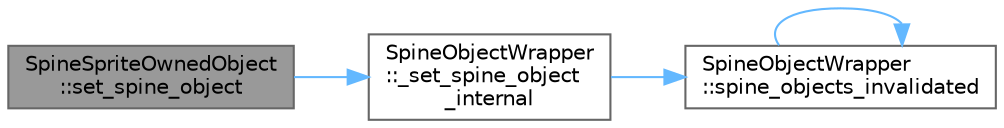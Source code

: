 digraph "SpineSpriteOwnedObject::set_spine_object"
{
 // LATEX_PDF_SIZE
  bgcolor="transparent";
  edge [fontname=Helvetica,fontsize=10,labelfontname=Helvetica,labelfontsize=10];
  node [fontname=Helvetica,fontsize=10,shape=box,height=0.2,width=0.4];
  rankdir="LR";
  Node1 [id="Node000001",label="SpineSpriteOwnedObject\l::set_spine_object",height=0.2,width=0.4,color="gray40", fillcolor="grey60", style="filled", fontcolor="black",tooltip=" "];
  Node1 -> Node2 [id="edge1_Node000001_Node000002",color="steelblue1",style="solid",tooltip=" "];
  Node2 [id="Node000002",label="SpineObjectWrapper\l::_set_spine_object\l_internal",height=0.2,width=0.4,color="grey40", fillcolor="white", style="filled",URL="$class_spine_object_wrapper.html#ab8b8c397312e5feadff4d90d3b041897",tooltip=" "];
  Node2 -> Node3 [id="edge2_Node000002_Node000003",color="steelblue1",style="solid",tooltip=" "];
  Node3 [id="Node000003",label="SpineObjectWrapper\l::spine_objects_invalidated",height=0.2,width=0.4,color="grey40", fillcolor="white", style="filled",URL="$class_spine_object_wrapper.html#aa8151298a4fafd9ed9f4b887f5b2da92",tooltip=" "];
  Node3 -> Node3 [id="edge3_Node000003_Node000003",color="steelblue1",style="solid",tooltip=" "];
}
